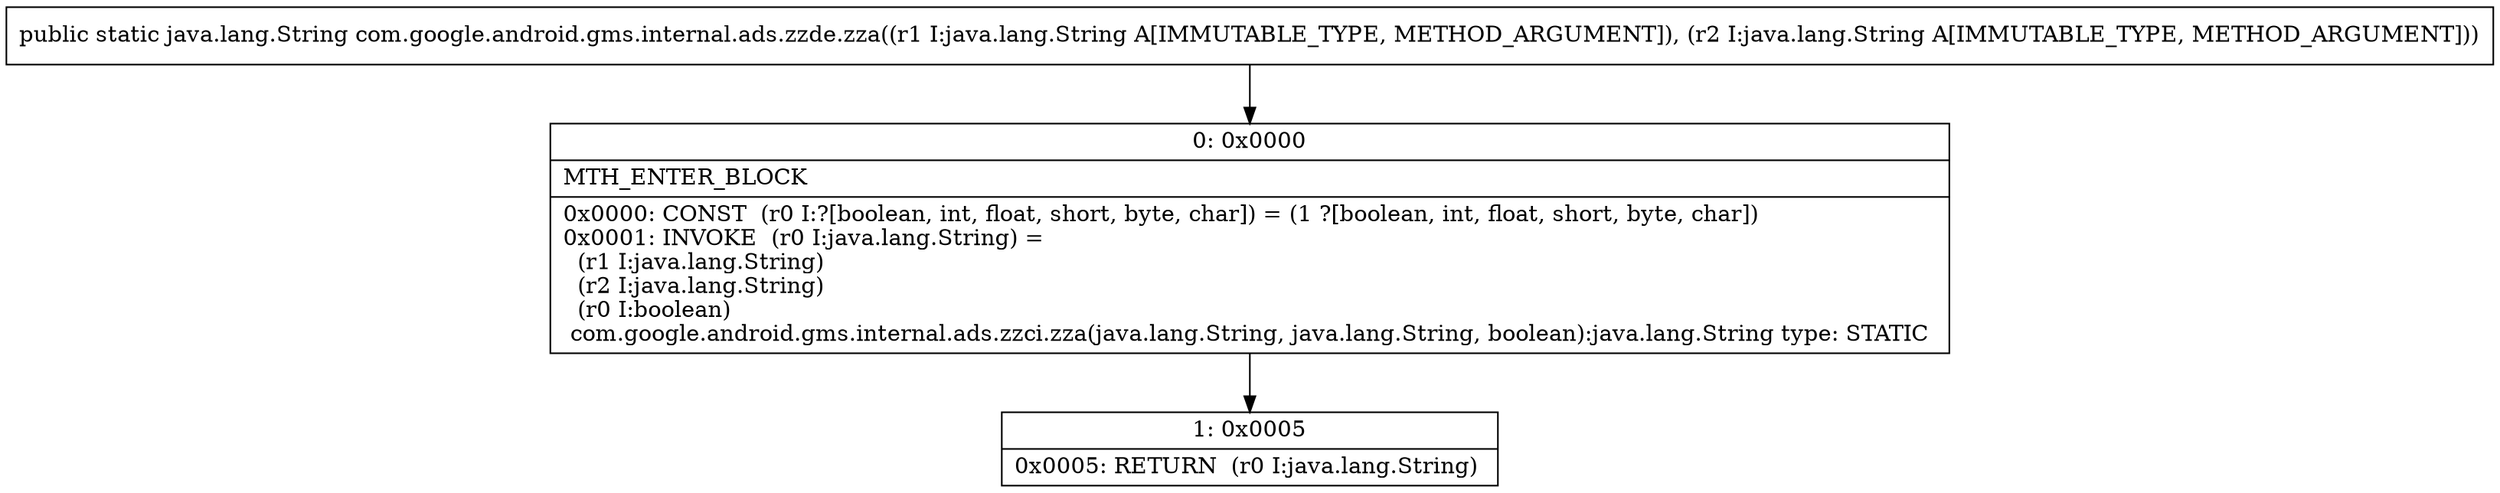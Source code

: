 digraph "CFG forcom.google.android.gms.internal.ads.zzde.zza(Ljava\/lang\/String;Ljava\/lang\/String;)Ljava\/lang\/String;" {
Node_0 [shape=record,label="{0\:\ 0x0000|MTH_ENTER_BLOCK\l|0x0000: CONST  (r0 I:?[boolean, int, float, short, byte, char]) = (1 ?[boolean, int, float, short, byte, char]) \l0x0001: INVOKE  (r0 I:java.lang.String) = \l  (r1 I:java.lang.String)\l  (r2 I:java.lang.String)\l  (r0 I:boolean)\l com.google.android.gms.internal.ads.zzci.zza(java.lang.String, java.lang.String, boolean):java.lang.String type: STATIC \l}"];
Node_1 [shape=record,label="{1\:\ 0x0005|0x0005: RETURN  (r0 I:java.lang.String) \l}"];
MethodNode[shape=record,label="{public static java.lang.String com.google.android.gms.internal.ads.zzde.zza((r1 I:java.lang.String A[IMMUTABLE_TYPE, METHOD_ARGUMENT]), (r2 I:java.lang.String A[IMMUTABLE_TYPE, METHOD_ARGUMENT])) }"];
MethodNode -> Node_0;
Node_0 -> Node_1;
}

